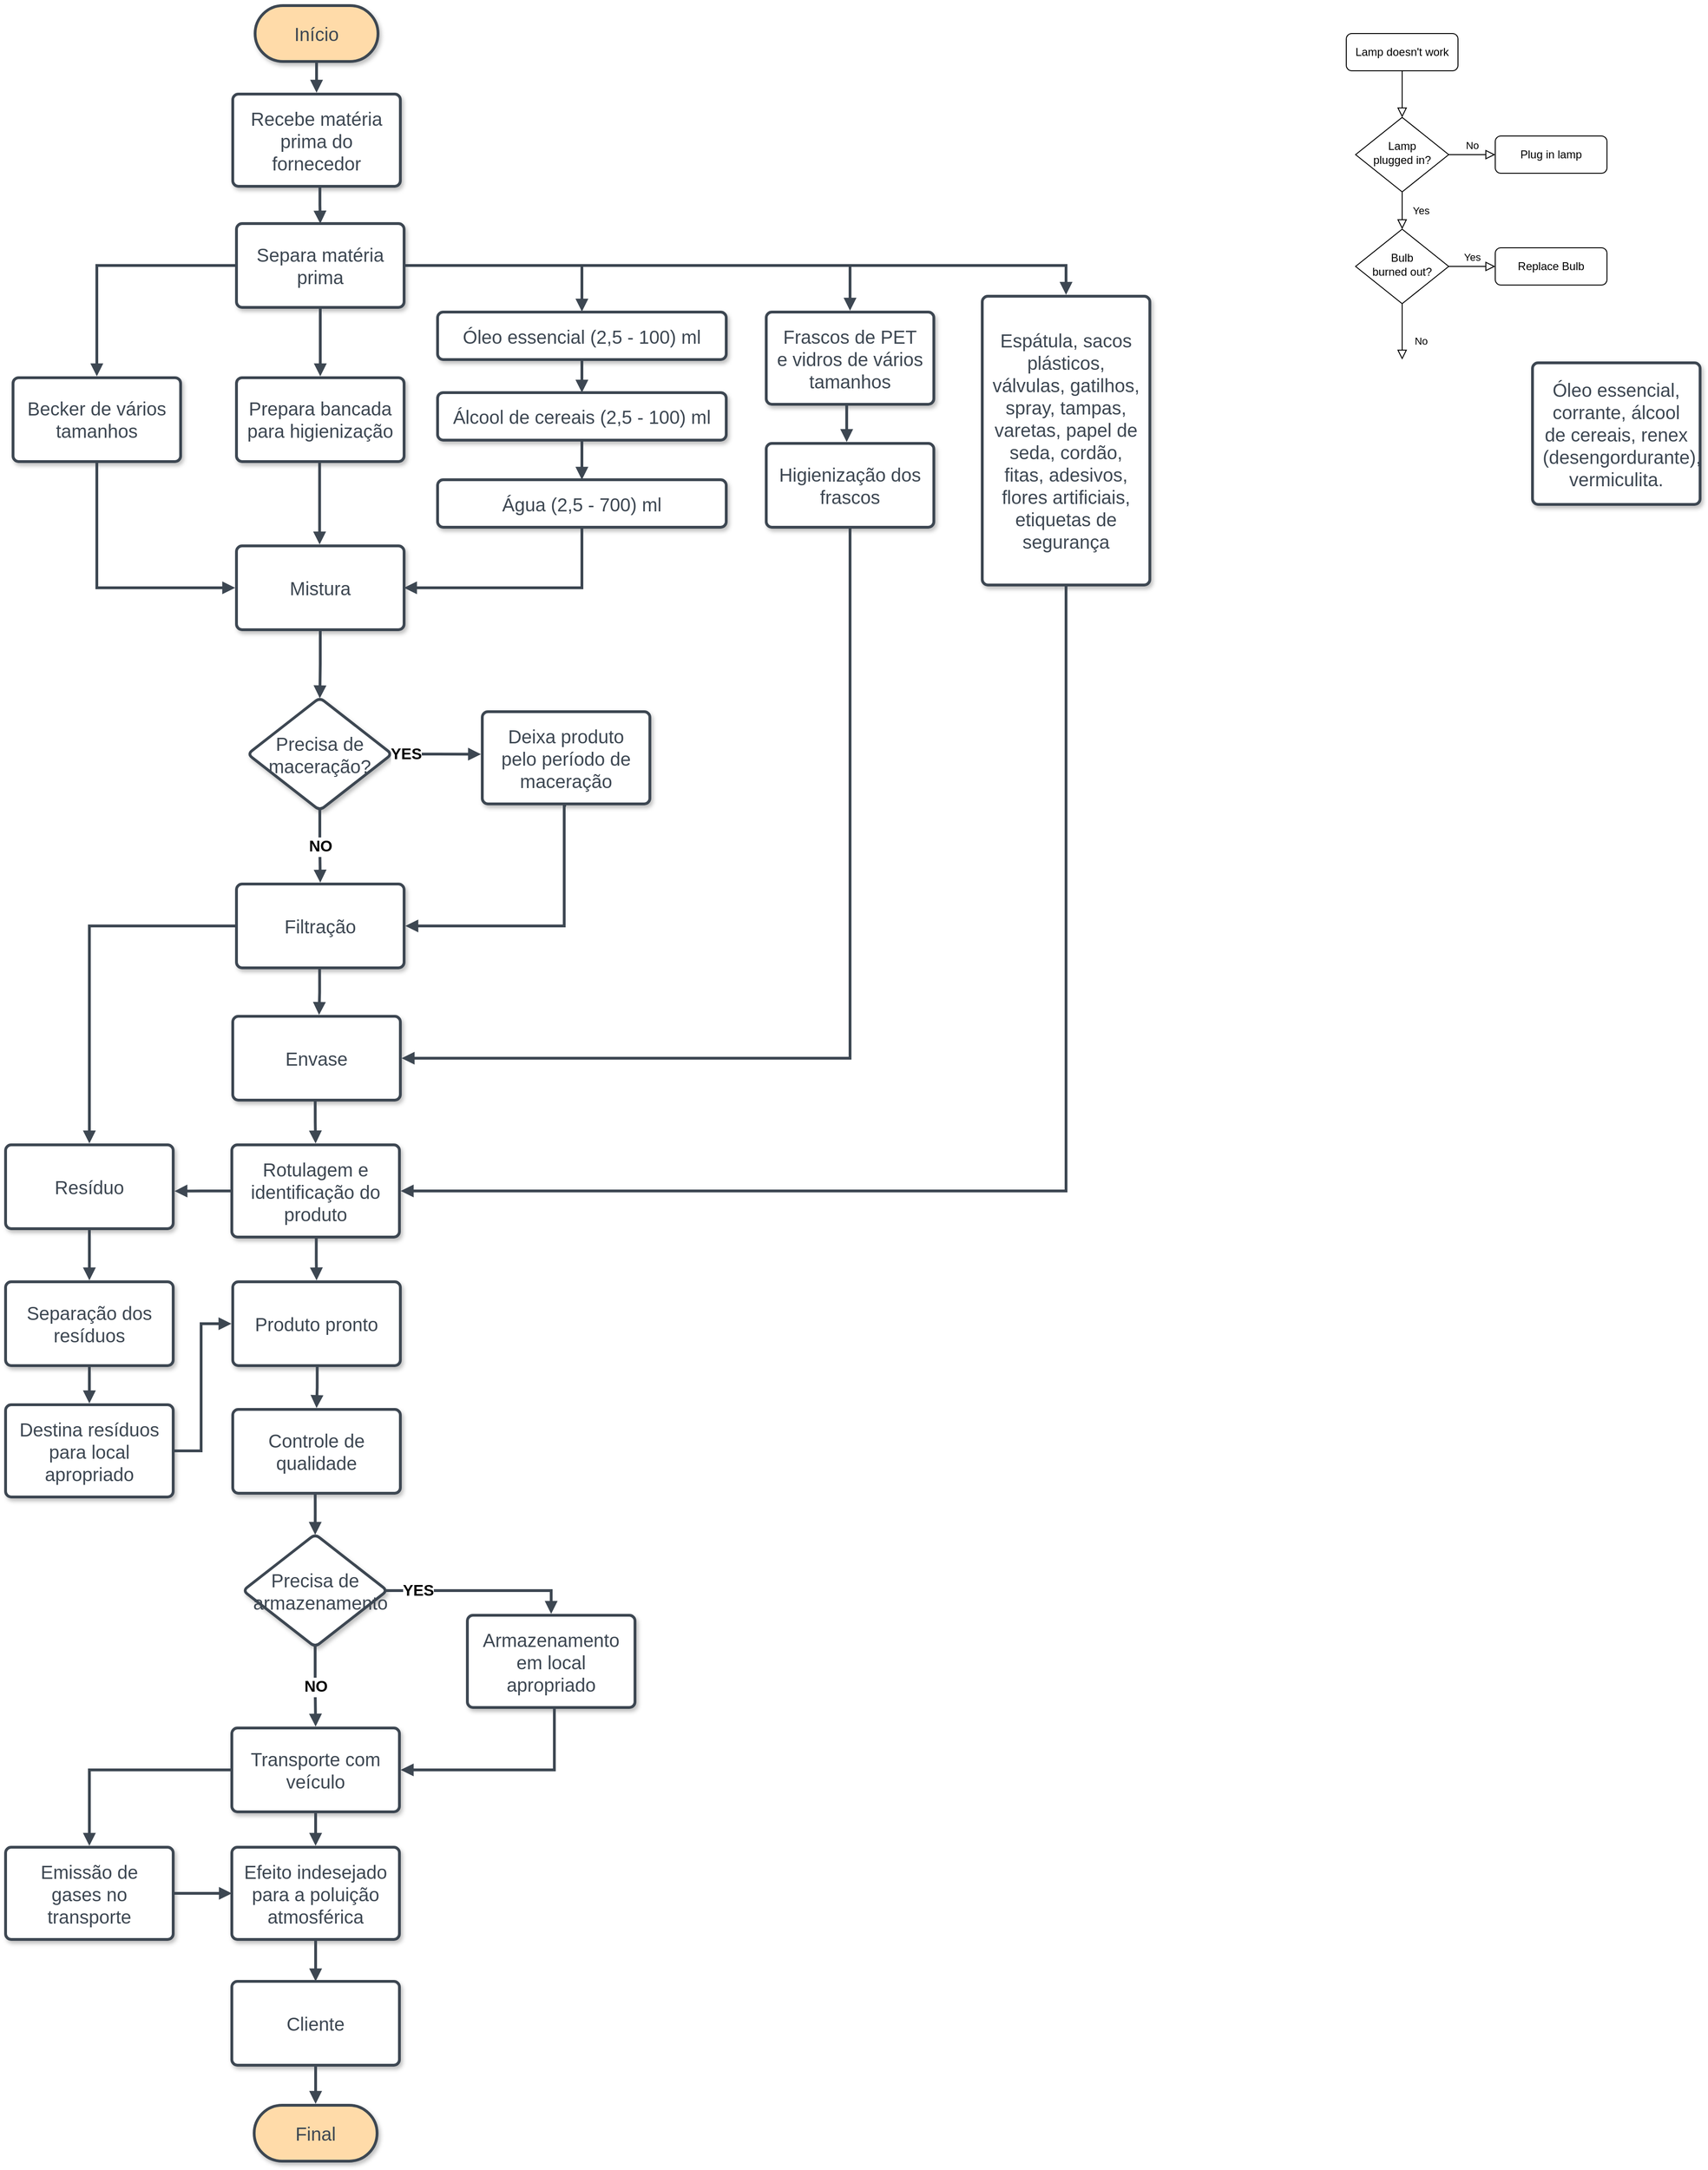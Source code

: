 <mxfile version="21.7.5" type="github">
  <diagram id="C5RBs43oDa-KdzZeNtuy" name="Page-1">
    <mxGraphModel dx="2505" dy="2592" grid="1" gridSize="10" guides="1" tooltips="1" connect="1" arrows="1" fold="1" page="1" pageScale="1" pageWidth="827" pageHeight="1169" math="0" shadow="0">
      <root>
        <mxCell id="WIyWlLk6GJQsqaUBKTNV-0" />
        <mxCell id="WIyWlLk6GJQsqaUBKTNV-1" parent="WIyWlLk6GJQsqaUBKTNV-0" />
        <mxCell id="oeyPdxeXq-uHNHkCoqnj-88" value="" style="rounded=0;html=1;jettySize=auto;orthogonalLoop=1;fontSize=11;endArrow=block;endFill=0;endSize=8;strokeWidth=1;shadow=0;labelBackgroundColor=none;edgeStyle=orthogonalEdgeStyle;" edge="1" parent="WIyWlLk6GJQsqaUBKTNV-1" source="oeyPdxeXq-uHNHkCoqnj-89" target="oeyPdxeXq-uHNHkCoqnj-92">
          <mxGeometry relative="1" as="geometry" />
        </mxCell>
        <mxCell id="oeyPdxeXq-uHNHkCoqnj-89" value="Lamp doesn&#39;t work" style="rounded=1;whiteSpace=wrap;html=1;fontSize=12;glass=0;strokeWidth=1;shadow=0;" vertex="1" parent="WIyWlLk6GJQsqaUBKTNV-1">
          <mxGeometry x="1520" y="-1090" width="120" height="40" as="geometry" />
        </mxCell>
        <mxCell id="oeyPdxeXq-uHNHkCoqnj-90" value="Yes" style="rounded=0;html=1;jettySize=auto;orthogonalLoop=1;fontSize=11;endArrow=block;endFill=0;endSize=8;strokeWidth=1;shadow=0;labelBackgroundColor=none;edgeStyle=orthogonalEdgeStyle;" edge="1" parent="WIyWlLk6GJQsqaUBKTNV-1" source="oeyPdxeXq-uHNHkCoqnj-92" target="oeyPdxeXq-uHNHkCoqnj-96">
          <mxGeometry y="20" relative="1" as="geometry">
            <mxPoint as="offset" />
          </mxGeometry>
        </mxCell>
        <mxCell id="oeyPdxeXq-uHNHkCoqnj-91" value="No" style="edgeStyle=orthogonalEdgeStyle;rounded=0;html=1;jettySize=auto;orthogonalLoop=1;fontSize=11;endArrow=block;endFill=0;endSize=8;strokeWidth=1;shadow=0;labelBackgroundColor=none;" edge="1" parent="WIyWlLk6GJQsqaUBKTNV-1" source="oeyPdxeXq-uHNHkCoqnj-92" target="oeyPdxeXq-uHNHkCoqnj-93">
          <mxGeometry y="10" relative="1" as="geometry">
            <mxPoint as="offset" />
          </mxGeometry>
        </mxCell>
        <mxCell id="oeyPdxeXq-uHNHkCoqnj-92" value="Lamp&lt;br&gt;plugged in?" style="rhombus;whiteSpace=wrap;html=1;shadow=0;fontFamily=Helvetica;fontSize=12;align=center;strokeWidth=1;spacing=6;spacingTop=-4;" vertex="1" parent="WIyWlLk6GJQsqaUBKTNV-1">
          <mxGeometry x="1530" y="-1000" width="100" height="80" as="geometry" />
        </mxCell>
        <mxCell id="oeyPdxeXq-uHNHkCoqnj-93" value="Plug in lamp" style="rounded=1;whiteSpace=wrap;html=1;fontSize=12;glass=0;strokeWidth=1;shadow=0;" vertex="1" parent="WIyWlLk6GJQsqaUBKTNV-1">
          <mxGeometry x="1680" y="-980" width="120" height="40" as="geometry" />
        </mxCell>
        <mxCell id="oeyPdxeXq-uHNHkCoqnj-94" value="No" style="rounded=0;html=1;jettySize=auto;orthogonalLoop=1;fontSize=11;endArrow=block;endFill=0;endSize=8;strokeWidth=1;shadow=0;labelBackgroundColor=none;edgeStyle=orthogonalEdgeStyle;" edge="1" parent="WIyWlLk6GJQsqaUBKTNV-1" source="oeyPdxeXq-uHNHkCoqnj-96">
          <mxGeometry x="0.333" y="20" relative="1" as="geometry">
            <mxPoint as="offset" />
            <mxPoint x="1580" y="-740" as="targetPoint" />
          </mxGeometry>
        </mxCell>
        <mxCell id="oeyPdxeXq-uHNHkCoqnj-95" value="Yes" style="edgeStyle=orthogonalEdgeStyle;rounded=0;html=1;jettySize=auto;orthogonalLoop=1;fontSize=11;endArrow=block;endFill=0;endSize=8;strokeWidth=1;shadow=0;labelBackgroundColor=none;" edge="1" parent="WIyWlLk6GJQsqaUBKTNV-1" source="oeyPdxeXq-uHNHkCoqnj-96" target="oeyPdxeXq-uHNHkCoqnj-97">
          <mxGeometry y="10" relative="1" as="geometry">
            <mxPoint as="offset" />
          </mxGeometry>
        </mxCell>
        <mxCell id="oeyPdxeXq-uHNHkCoqnj-96" value="Bulb&lt;br&gt;burned out?" style="rhombus;whiteSpace=wrap;html=1;shadow=0;fontFamily=Helvetica;fontSize=12;align=center;strokeWidth=1;spacing=6;spacingTop=-4;" vertex="1" parent="WIyWlLk6GJQsqaUBKTNV-1">
          <mxGeometry x="1530" y="-880" width="100" height="80" as="geometry" />
        </mxCell>
        <mxCell id="oeyPdxeXq-uHNHkCoqnj-97" value="Replace Bulb" style="rounded=1;whiteSpace=wrap;html=1;fontSize=12;glass=0;strokeWidth=1;shadow=0;" vertex="1" parent="WIyWlLk6GJQsqaUBKTNV-1">
          <mxGeometry x="1680" y="-860" width="120" height="40" as="geometry" />
        </mxCell>
        <mxCell id="oeyPdxeXq-uHNHkCoqnj-98" value="Início" style="html=1;overflow=block;blockSpacing=1;whiteSpace=wrap;rounded=1;arcSize=50;fontSize=20;fontFamily=Helvetica;fontColor=#3d4752;align=center;spacing=11.3;strokeColor=#3d4752;strokeOpacity=100;fillOpacity=100;shadow=1;fillColor=#ffdba9;strokeWidth=3;lucidId=YGcM8_aNu0eV;" vertex="1" parent="WIyWlLk6GJQsqaUBKTNV-1">
          <mxGeometry x="348" y="-1120" width="132" height="60" as="geometry" />
        </mxCell>
        <mxCell id="oeyPdxeXq-uHNHkCoqnj-99" value="Recebe matéria prima do fornecedor" style="html=1;overflow=block;blockSpacing=1;whiteSpace=wrap;fontSize=20;fontFamily=Helvetica;fontColor=#3d4752;align=center;spacing=11.3;strokeColor=#3d4752;strokeOpacity=100;fillOpacity=100;rounded=1;absoluteArcSize=1;arcSize=12;shadow=1;fillColor=#ffffff;strokeWidth=3;lucidId=YGcM0Bxgonje;" vertex="1" parent="WIyWlLk6GJQsqaUBKTNV-1">
          <mxGeometry x="324" y="-1025" width="180" height="99" as="geometry" />
        </mxCell>
        <mxCell id="oeyPdxeXq-uHNHkCoqnj-100" value="" style="html=1;jettySize=18;whiteSpace=wrap;fontSize=13;fontFamily=Helvetica;strokeColor=#3d4752;strokeOpacity=100;strokeWidth=3;rounded=1;arcSize=0;edgeStyle=orthogonalEdgeStyle;startArrow=none;endArrow=block;endFill=1;exitX=0.5;exitY=1.025;exitPerimeter=0;entryX=0.5;entryY=-0.015;entryPerimeter=0;lucidId=YGcMHoneriRA;" edge="1" parent="WIyWlLk6GJQsqaUBKTNV-1" source="oeyPdxeXq-uHNHkCoqnj-98" target="oeyPdxeXq-uHNHkCoqnj-99">
          <mxGeometry width="100" height="100" relative="1" as="geometry">
            <Array as="points" />
          </mxGeometry>
        </mxCell>
        <mxCell id="oeyPdxeXq-uHNHkCoqnj-101" value="Separa matéria prima" style="html=1;overflow=block;blockSpacing=1;whiteSpace=wrap;fontSize=20;fontFamily=Helvetica;fontColor=#3d4752;align=center;spacing=11.3;strokeColor=#3d4752;strokeOpacity=100;fillOpacity=100;rounded=1;absoluteArcSize=1;arcSize=12;shadow=1;fillColor=#ffffff;strokeWidth=3;lucidId=8FcwCl-OisNj;" vertex="1" parent="WIyWlLk6GJQsqaUBKTNV-1">
          <mxGeometry x="328" y="-886" width="180" height="90" as="geometry" />
        </mxCell>
        <mxCell id="oeyPdxeXq-uHNHkCoqnj-102" value="" style="html=1;jettySize=18;whiteSpace=wrap;fontSize=13;fontFamily=Helvetica;strokeColor=#3d4752;strokeOpacity=100;strokeWidth=3;rounded=1;arcSize=0;edgeStyle=orthogonalEdgeStyle;startArrow=none;endArrow=block;endFill=1;exitX=0.52;exitY=1.015;exitPerimeter=0;lucidId=tGcwjThB-EDp;" edge="1" parent="WIyWlLk6GJQsqaUBKTNV-1" source="oeyPdxeXq-uHNHkCoqnj-99">
          <mxGeometry width="100" height="100" relative="1" as="geometry">
            <Array as="points" />
            <mxPoint x="418" y="-886" as="targetPoint" />
          </mxGeometry>
        </mxCell>
        <mxCell id="oeyPdxeXq-uHNHkCoqnj-103" value="Frascos de PET e vidros de vários tamanhos" style="html=1;overflow=block;blockSpacing=1;whiteSpace=wrap;fontSize=20;fontFamily=Helvetica;fontColor=#3d4752;align=center;spacing=11.3;strokeColor=#3d4752;strokeOpacity=100;fillOpacity=100;rounded=1;absoluteArcSize=1;arcSize=12;shadow=1;fillColor=#ffffff;strokeWidth=3;lucidId=WHcwYnl.YxyO;" vertex="1" parent="WIyWlLk6GJQsqaUBKTNV-1">
          <mxGeometry x="897" y="-791" width="180" height="99" as="geometry" />
        </mxCell>
        <mxCell id="oeyPdxeXq-uHNHkCoqnj-104" value="Óleo essencial (2,5 - 100) ml" style="html=1;overflow=block;blockSpacing=1;whiteSpace=wrap;fontSize=20;fontFamily=Helvetica;fontColor=#3d4752;align=center;spacing=11.3;strokeColor=#3d4752;strokeOpacity=100;fillOpacity=100;rounded=1;absoluteArcSize=1;arcSize=12;shadow=1;fillColor=#ffffff;strokeWidth=3;lucidId=nIcwTGv3Z-u6;" vertex="1" parent="WIyWlLk6GJQsqaUBKTNV-1">
          <mxGeometry x="544" y="-791" width="310" height="51" as="geometry" />
        </mxCell>
        <mxCell id="oeyPdxeXq-uHNHkCoqnj-105" value="Espátula, sacos plásticos, válvulas, gatilhos, spray, tampas, varetas, papel de seda, cordão, fitas, adesivos, flores artificiais, etiquetas de segurança" style="html=1;overflow=block;blockSpacing=1;whiteSpace=wrap;fontSize=20;fontFamily=Helvetica;fontColor=#3d4752;align=center;spacing=11.3;strokeColor=#3d4752;strokeOpacity=100;fillOpacity=100;rounded=1;absoluteArcSize=1;arcSize=12;shadow=1;fillColor=#ffffff;strokeWidth=3;lucidId=qLcwK6qHrBlZ;" vertex="1" parent="WIyWlLk6GJQsqaUBKTNV-1">
          <mxGeometry x="1129" y="-808" width="180" height="310" as="geometry" />
        </mxCell>
        <mxCell id="oeyPdxeXq-uHNHkCoqnj-106" value="Becker de vários tamanhos" style="html=1;overflow=block;blockSpacing=1;whiteSpace=wrap;fontSize=20;fontFamily=Helvetica;fontColor=#3d4752;align=center;spacing=11.3;strokeColor=#3d4752;strokeOpacity=100;fillOpacity=100;rounded=1;absoluteArcSize=1;arcSize=12;shadow=1;fillColor=#ffffff;strokeWidth=3;lucidId=BNcwj2-kDnB~;" vertex="1" parent="WIyWlLk6GJQsqaUBKTNV-1">
          <mxGeometry x="88" y="-720.53" width="180" height="90" as="geometry" />
        </mxCell>
        <mxCell id="oeyPdxeXq-uHNHkCoqnj-107" value="" style="html=1;jettySize=18;whiteSpace=wrap;fontSize=13;fontFamily=Helvetica;strokeColor=#3d4752;strokeOpacity=100;strokeWidth=3;rounded=1;arcSize=0;edgeStyle=orthogonalEdgeStyle;startArrow=none;endArrow=block;endFill=1;exitX=1.008;exitY=0.5;exitPerimeter=0;entryX=0.5;entryY=-0.015;entryPerimeter=0;lucidId=3NcwxWJQVx71;" edge="1" parent="WIyWlLk6GJQsqaUBKTNV-1" source="oeyPdxeXq-uHNHkCoqnj-101" target="oeyPdxeXq-uHNHkCoqnj-103">
          <mxGeometry width="100" height="100" relative="1" as="geometry">
            <Array as="points" />
          </mxGeometry>
        </mxCell>
        <mxCell id="oeyPdxeXq-uHNHkCoqnj-108" value="" style="html=1;jettySize=18;whiteSpace=wrap;fontSize=13;fontFamily=Helvetica;strokeColor=#3d4752;strokeOpacity=100;strokeWidth=3;rounded=1;arcSize=0;edgeStyle=orthogonalEdgeStyle;startArrow=none;endArrow=block;endFill=1;exitX=1.008;exitY=0.5;exitPerimeter=0;entryX=0.5;entryY=-0.005;entryPerimeter=0;lucidId=nOcwFCslH8xz;" edge="1" parent="WIyWlLk6GJQsqaUBKTNV-1" source="oeyPdxeXq-uHNHkCoqnj-101" target="oeyPdxeXq-uHNHkCoqnj-105">
          <mxGeometry width="100" height="100" relative="1" as="geometry">
            <Array as="points">
              <mxPoint x="1219" y="-841" />
            </Array>
          </mxGeometry>
        </mxCell>
        <mxCell id="oeyPdxeXq-uHNHkCoqnj-109" value="Prepara bancada para higienização" style="html=1;overflow=block;blockSpacing=1;whiteSpace=wrap;fontSize=20;fontFamily=Helvetica;fontColor=#3d4752;align=center;spacing=11.3;strokeColor=#3d4752;strokeOpacity=100;fillOpacity=100;rounded=1;absoluteArcSize=1;arcSize=12;shadow=1;fillColor=#ffffff;strokeWidth=3;lucidId=2QcwhOX226Wk;" vertex="1" parent="WIyWlLk6GJQsqaUBKTNV-1">
          <mxGeometry x="328" y="-720.53" width="180" height="90" as="geometry" />
        </mxCell>
        <mxCell id="oeyPdxeXq-uHNHkCoqnj-110" value="" style="html=1;jettySize=18;whiteSpace=wrap;fontSize=13;fontFamily=Helvetica;strokeColor=#3d4752;strokeOpacity=100;strokeWidth=3;rounded=1;arcSize=0;edgeStyle=orthogonalEdgeStyle;startArrow=none;endArrow=block;endFill=1;exitX=0.5;exitY=1;entryX=0.5;entryY=-0.017;entryPerimeter=0;lucidId=9Rcwi3bHZadr;exitDx=0;exitDy=0;" edge="1" parent="WIyWlLk6GJQsqaUBKTNV-1" source="oeyPdxeXq-uHNHkCoqnj-101" target="oeyPdxeXq-uHNHkCoqnj-109">
          <mxGeometry width="100" height="100" relative="1" as="geometry">
            <Array as="points" />
            <mxPoint x="418" y="-750.0" as="sourcePoint" />
          </mxGeometry>
        </mxCell>
        <mxCell id="oeyPdxeXq-uHNHkCoqnj-111" value="Mistura" style="html=1;overflow=block;blockSpacing=1;whiteSpace=wrap;fontSize=20;fontFamily=Helvetica;fontColor=#3d4752;align=center;spacing=11.3;strokeColor=#3d4752;strokeOpacity=100;fillOpacity=100;rounded=1;absoluteArcSize=1;arcSize=12;shadow=1;fillColor=#ffffff;strokeWidth=3;lucidId=0Scwd76Dw3pD;" vertex="1" parent="WIyWlLk6GJQsqaUBKTNV-1">
          <mxGeometry x="328" y="-540" width="180" height="90" as="geometry" />
        </mxCell>
        <mxCell id="oeyPdxeXq-uHNHkCoqnj-112" value="" style="html=1;jettySize=18;whiteSpace=wrap;fontSize=13;fontFamily=Helvetica;strokeColor=#3d4752;strokeOpacity=100;strokeWidth=3;rounded=1;arcSize=0;edgeStyle=orthogonalEdgeStyle;startArrow=none;endArrow=block;endFill=1;exitX=0.496;exitY=1.017;exitPerimeter=0;entryX=0.496;entryY=-0.017;entryPerimeter=0;lucidId=cTcwrEz4fAhM;" edge="1" parent="WIyWlLk6GJQsqaUBKTNV-1" source="oeyPdxeXq-uHNHkCoqnj-109" target="oeyPdxeXq-uHNHkCoqnj-111">
          <mxGeometry width="100" height="100" relative="1" as="geometry">
            <Array as="points" />
          </mxGeometry>
        </mxCell>
        <mxCell id="oeyPdxeXq-uHNHkCoqnj-113" value="Higienização dos frascos" style="html=1;overflow=block;blockSpacing=1;whiteSpace=wrap;fontSize=20;fontFamily=Helvetica;fontColor=#3d4752;align=center;spacing=11.3;strokeColor=#3d4752;strokeOpacity=100;fillOpacity=100;rounded=1;absoluteArcSize=1;arcSize=12;shadow=1;fillColor=#ffffff;strokeWidth=3;lucidId=1TcwZC0Htjau;" vertex="1" parent="WIyWlLk6GJQsqaUBKTNV-1">
          <mxGeometry x="897" y="-650" width="180" height="90" as="geometry" />
        </mxCell>
        <mxCell id="oeyPdxeXq-uHNHkCoqnj-114" value="" style="html=1;jettySize=18;whiteSpace=wrap;fontSize=13;fontFamily=Helvetica;strokeColor=#3d4752;strokeOpacity=100;strokeWidth=3;rounded=1;arcSize=0;edgeStyle=orthogonalEdgeStyle;startArrow=none;endArrow=block;endFill=1;exitX=1.008;exitY=0.5;exitPerimeter=0;entryX=0.5;entryY=-0.01;entryPerimeter=0;lucidId=-UcwboVh97pr;" edge="1" parent="WIyWlLk6GJQsqaUBKTNV-1" source="oeyPdxeXq-uHNHkCoqnj-101" target="oeyPdxeXq-uHNHkCoqnj-104">
          <mxGeometry width="100" height="100" relative="1" as="geometry">
            <Array as="points" />
          </mxGeometry>
        </mxCell>
        <mxCell id="oeyPdxeXq-uHNHkCoqnj-115" value="" style="html=1;jettySize=18;whiteSpace=wrap;fontSize=13;fontFamily=Helvetica;strokeColor=#3d4752;strokeOpacity=100;strokeWidth=3;rounded=1;arcSize=0;edgeStyle=orthogonalEdgeStyle;startArrow=none;endArrow=block;endFill=1;exitX=0.48;exitY=1.015;exitPerimeter=0;entryX=0.48;entryY=-0.017;entryPerimeter=0;lucidId=FVcwiRzkbgAg;" edge="1" parent="WIyWlLk6GJQsqaUBKTNV-1" source="oeyPdxeXq-uHNHkCoqnj-103" target="oeyPdxeXq-uHNHkCoqnj-113">
          <mxGeometry width="100" height="100" relative="1" as="geometry">
            <Array as="points" />
          </mxGeometry>
        </mxCell>
        <mxCell id="oeyPdxeXq-uHNHkCoqnj-116" value="Precisa de maceração?" style="html=1;overflow=block;blockSpacing=1;whiteSpace=wrap;rhombus;fontSize=20;fontFamily=Helvetica;fontColor=#3d4752;align=center;spacing=11.3;strokeColor=#3d4752;strokeOpacity=100;fillOpacity=100;rounded=1;absoluteArcSize=1;arcSize=12;shadow=1;fillColor=#ffffff;strokeWidth=3;lucidId=MWcw1JKQZg.j;" vertex="1" parent="WIyWlLk6GJQsqaUBKTNV-1">
          <mxGeometry x="340" y="-377" width="155" height="121" as="geometry" />
        </mxCell>
        <mxCell id="oeyPdxeXq-uHNHkCoqnj-117" value="" style="html=1;jettySize=18;whiteSpace=wrap;fontSize=16.7;fontFamily=Helvetica;fontStyle=1;strokeColor=#3d4752;strokeOpacity=100;strokeWidth=3;rounded=1;arcSize=0;edgeStyle=orthogonalEdgeStyle;startArrow=none;endArrow=block;endFill=1;exitX=0.991;exitY=0.5;exitPerimeter=0;entryX=-0.008;entryY=0.461;entryPerimeter=0;lucidId=IXcw-OvC-R-s;" edge="1" parent="WIyWlLk6GJQsqaUBKTNV-1" source="oeyPdxeXq-uHNHkCoqnj-116" target="oeyPdxeXq-uHNHkCoqnj-122">
          <mxGeometry width="100" height="100" relative="1" as="geometry">
            <Array as="points" />
          </mxGeometry>
        </mxCell>
        <mxCell id="oeyPdxeXq-uHNHkCoqnj-118" value="YES" style="text;html=1;resizable=0;labelBackgroundColor=default;align=center;verticalAlign=middle;fontStyle=1;fontSize=16.7;" vertex="1" parent="oeyPdxeXq-uHNHkCoqnj-117">
          <mxGeometry x="-0.662" relative="1" as="geometry">
            <mxPoint as="offset" />
          </mxGeometry>
        </mxCell>
        <mxCell id="oeyPdxeXq-uHNHkCoqnj-119" value="Filtração" style="html=1;overflow=block;blockSpacing=1;whiteSpace=wrap;fontSize=20;fontFamily=Helvetica;fontColor=#3d4752;align=center;spacing=11.3;strokeColor=#3d4752;strokeOpacity=100;fillOpacity=100;rounded=1;absoluteArcSize=1;arcSize=12;shadow=1;fillColor=#ffffff;strokeWidth=3;lucidId=ZXcw~A__WTcA;" vertex="1" parent="WIyWlLk6GJQsqaUBKTNV-1">
          <mxGeometry x="328" y="-177" width="180" height="90" as="geometry" />
        </mxCell>
        <mxCell id="oeyPdxeXq-uHNHkCoqnj-120" value="" style="html=1;jettySize=18;whiteSpace=wrap;fontSize=16.7;fontFamily=Helvetica;fontStyle=1;strokeColor=#3d4752;strokeOpacity=100;strokeWidth=3;rounded=1;arcSize=0;edgeStyle=orthogonalEdgeStyle;startArrow=none;endArrow=block;endFill=1;exitX=0.5;exitY=0.995;exitPerimeter=0;entryX=0.5;entryY=-0.017;entryPerimeter=0;lucidId=AYcwqezpHVg7;" edge="1" parent="WIyWlLk6GJQsqaUBKTNV-1" source="oeyPdxeXq-uHNHkCoqnj-116" target="oeyPdxeXq-uHNHkCoqnj-119">
          <mxGeometry width="100" height="100" relative="1" as="geometry">
            <Array as="points" />
          </mxGeometry>
        </mxCell>
        <mxCell id="oeyPdxeXq-uHNHkCoqnj-121" value="NO" style="text;html=1;resizable=0;labelBackgroundColor=default;align=center;verticalAlign=middle;fontStyle=1;fontSize=16.7;" vertex="1" parent="oeyPdxeXq-uHNHkCoqnj-120">
          <mxGeometry relative="1" as="geometry" />
        </mxCell>
        <mxCell id="oeyPdxeXq-uHNHkCoqnj-122" value="Deixa produto pelo período de maceração" style="html=1;overflow=block;blockSpacing=1;whiteSpace=wrap;fontSize=20;fontFamily=Helvetica;fontColor=#3d4752;align=center;spacing=11.3;strokeColor=#3d4752;strokeOpacity=100;fillOpacity=100;rounded=1;absoluteArcSize=1;arcSize=12;shadow=1;fillColor=#ffffff;strokeWidth=3;lucidId=NYcw1ag34D01;" vertex="1" parent="WIyWlLk6GJQsqaUBKTNV-1">
          <mxGeometry x="592" y="-362" width="180" height="99" as="geometry" />
        </mxCell>
        <mxCell id="oeyPdxeXq-uHNHkCoqnj-123" value="" style="html=1;jettySize=18;whiteSpace=wrap;fontSize=13;fontFamily=Helvetica;strokeColor=#3d4752;strokeOpacity=100;strokeWidth=3;rounded=1;arcSize=0;edgeStyle=orthogonalEdgeStyle;startArrow=none;endArrow=block;endFill=1;exitX=0.5;exitY=1.017;exitPerimeter=0;entryX=0.5;entryY=0.005;entryPerimeter=0;lucidId=sZcwaonJgHd_;" edge="1" parent="WIyWlLk6GJQsqaUBKTNV-1" source="oeyPdxeXq-uHNHkCoqnj-111" target="oeyPdxeXq-uHNHkCoqnj-116">
          <mxGeometry width="100" height="100" relative="1" as="geometry">
            <Array as="points" />
          </mxGeometry>
        </mxCell>
        <mxCell id="oeyPdxeXq-uHNHkCoqnj-124" value="" style="html=1;jettySize=18;whiteSpace=wrap;fontSize=13;fontFamily=Helvetica;strokeColor=#3d4752;strokeOpacity=100;strokeWidth=3;rounded=1;arcSize=0;edgeStyle=orthogonalEdgeStyle;startArrow=none;endArrow=block;endFill=1;exitX=0.5;exitY=1.015;exitPerimeter=0;entryX=1.008;entryY=0.5;entryPerimeter=0;lucidId=BZcwC6.gD~DS;" edge="1" parent="WIyWlLk6GJQsqaUBKTNV-1" source="oeyPdxeXq-uHNHkCoqnj-122" target="oeyPdxeXq-uHNHkCoqnj-119">
          <mxGeometry width="100" height="100" relative="1" as="geometry">
            <Array as="points">
              <mxPoint x="680" y="-261" />
              <mxPoint x="680" y="-132" />
            </Array>
          </mxGeometry>
        </mxCell>
        <mxCell id="oeyPdxeXq-uHNHkCoqnj-125" value="Envase" style="html=1;overflow=block;blockSpacing=1;whiteSpace=wrap;fontSize=20;fontFamily=Helvetica;fontColor=#3d4752;align=center;spacing=11.3;strokeColor=#3d4752;strokeOpacity=100;fillOpacity=100;rounded=1;absoluteArcSize=1;arcSize=12;shadow=1;fillColor=#ffffff;strokeWidth=3;lucidId=q0cwf0W-6g7t;" vertex="1" parent="WIyWlLk6GJQsqaUBKTNV-1">
          <mxGeometry x="324" y="-35" width="180" height="90" as="geometry" />
        </mxCell>
        <mxCell id="oeyPdxeXq-uHNHkCoqnj-126" value="Final" style="html=1;overflow=block;blockSpacing=1;whiteSpace=wrap;rounded=1;arcSize=50;fontSize=20;fontFamily=Helvetica;fontColor=#3d4752;align=center;spacing=11.3;strokeColor=#3d4752;strokeOpacity=100;fillOpacity=100;shadow=1;fillColor=#ffdba9;strokeWidth=3;lucidId=t1cwyaAYWCxq;" vertex="1" parent="WIyWlLk6GJQsqaUBKTNV-1">
          <mxGeometry x="347" y="1134" width="132" height="60" as="geometry" />
        </mxCell>
        <mxCell id="oeyPdxeXq-uHNHkCoqnj-128" value="" style="html=1;jettySize=18;whiteSpace=wrap;fontSize=13;fontFamily=Helvetica;strokeColor=#3d4752;strokeOpacity=100;strokeWidth=3;rounded=1;arcSize=0;edgeStyle=orthogonalEdgeStyle;startArrow=none;endArrow=block;endFill=1;exitX=0.5;exitY=1.017;exitPerimeter=0;entryX=-0.008;entryY=0.5;entryPerimeter=0;lucidId=V2cw7hryna26;" edge="1" parent="WIyWlLk6GJQsqaUBKTNV-1" source="oeyPdxeXq-uHNHkCoqnj-106" target="oeyPdxeXq-uHNHkCoqnj-111">
          <mxGeometry width="100" height="100" relative="1" as="geometry">
            <Array as="points">
              <mxPoint x="178" y="-495" />
            </Array>
          </mxGeometry>
        </mxCell>
        <mxCell id="oeyPdxeXq-uHNHkCoqnj-129" value="" style="html=1;jettySize=18;whiteSpace=wrap;fontSize=13;fontFamily=Helvetica;strokeColor=#3d4752;strokeOpacity=100;strokeWidth=3;rounded=1;arcSize=0;edgeStyle=orthogonalEdgeStyle;startArrow=none;endArrow=block;endFill=1;exitX=-0.008;exitY=0.5;exitPerimeter=0;entryX=0.5;entryY=-0.017;entryPerimeter=0;lucidId=f4cwZ7TWneDO;" edge="1" parent="WIyWlLk6GJQsqaUBKTNV-1" source="oeyPdxeXq-uHNHkCoqnj-101" target="oeyPdxeXq-uHNHkCoqnj-106">
          <mxGeometry width="100" height="100" relative="1" as="geometry">
            <Array as="points" />
          </mxGeometry>
        </mxCell>
        <mxCell id="oeyPdxeXq-uHNHkCoqnj-130" value="Resíduo" style="html=1;overflow=block;blockSpacing=1;whiteSpace=wrap;fontSize=20;fontFamily=Helvetica;fontColor=#3d4752;align=center;spacing=11.3;strokeColor=#3d4752;strokeOpacity=100;fillOpacity=100;rounded=1;absoluteArcSize=1;arcSize=12;shadow=1;fillColor=#ffffff;strokeWidth=3;lucidId=v6cw4Uoar-NR;" vertex="1" parent="WIyWlLk6GJQsqaUBKTNV-1">
          <mxGeometry x="80" y="103" width="180" height="90" as="geometry" />
        </mxCell>
        <mxCell id="oeyPdxeXq-uHNHkCoqnj-131" value="" style="html=1;jettySize=18;whiteSpace=wrap;fontSize=13;fontFamily=Helvetica;strokeColor=#3d4752;strokeOpacity=100;strokeWidth=3;rounded=1;arcSize=0;edgeStyle=orthogonalEdgeStyle;startArrow=none;endArrow=block;endFill=1;exitX=0.5;exitY=1.017;exitPerimeter=0;entryX=1.008;entryY=0.5;entryPerimeter=0;lucidId=06cw5d8bLUtg;" edge="1" parent="WIyWlLk6GJQsqaUBKTNV-1" source="oeyPdxeXq-uHNHkCoqnj-113" target="oeyPdxeXq-uHNHkCoqnj-125">
          <mxGeometry width="100" height="100" relative="1" as="geometry">
            <Array as="points">
              <mxPoint x="987" y="10" />
            </Array>
          </mxGeometry>
        </mxCell>
        <mxCell id="oeyPdxeXq-uHNHkCoqnj-132" value="" style="html=1;jettySize=18;whiteSpace=wrap;fontSize=13;fontFamily=Helvetica;strokeColor=#3d4752;strokeOpacity=100;strokeWidth=3;rounded=1;arcSize=0;edgeStyle=orthogonalEdgeStyle;startArrow=none;endArrow=block;endFill=1;exitX=-0.008;exitY=0.5;exitPerimeter=0;entryX=0.5;entryY=-0.017;entryPerimeter=0;lucidId=q7cw8anaiRQP;" edge="1" parent="WIyWlLk6GJQsqaUBKTNV-1" source="oeyPdxeXq-uHNHkCoqnj-119" target="oeyPdxeXq-uHNHkCoqnj-130">
          <mxGeometry width="100" height="100" relative="1" as="geometry">
            <Array as="points" />
          </mxGeometry>
        </mxCell>
        <mxCell id="oeyPdxeXq-uHNHkCoqnj-133" value="Produto pronto" style="html=1;overflow=block;blockSpacing=1;whiteSpace=wrap;fontSize=20;fontFamily=Helvetica;fontColor=#3d4752;align=center;spacing=11.3;strokeColor=#3d4752;strokeOpacity=100;fillOpacity=100;rounded=1;absoluteArcSize=1;arcSize=12;shadow=1;fillColor=#ffffff;strokeWidth=3;lucidId=17cwy.eUG1hP;" vertex="1" parent="WIyWlLk6GJQsqaUBKTNV-1">
          <mxGeometry x="324" y="250" width="180" height="90" as="geometry" />
        </mxCell>
        <mxCell id="oeyPdxeXq-uHNHkCoqnj-134" value="" style="html=1;jettySize=18;whiteSpace=wrap;fontSize=13;fontFamily=Helvetica;strokeColor=#3d4752;strokeOpacity=100;strokeWidth=3;rounded=1;arcSize=0;edgeStyle=orthogonalEdgeStyle;startArrow=none;endArrow=block;endFill=1;exitX=0.492;exitY=1.017;exitPerimeter=0;entryX=0.5;entryY=-0.015;entryPerimeter=0;lucidId=h8cw9GfB~.yR;" edge="1" parent="WIyWlLk6GJQsqaUBKTNV-1" source="oeyPdxeXq-uHNHkCoqnj-125" target="oeyPdxeXq-uHNHkCoqnj-136">
          <mxGeometry width="100" height="100" relative="1" as="geometry">
            <Array as="points" />
          </mxGeometry>
        </mxCell>
        <mxCell id="oeyPdxeXq-uHNHkCoqnj-135" value="" style="html=1;jettySize=18;whiteSpace=wrap;fontSize=13;fontFamily=Helvetica;strokeColor=#3d4752;strokeOpacity=100;strokeWidth=3;rounded=1;arcSize=0;edgeStyle=orthogonalEdgeStyle;startArrow=none;endArrow=block;endFill=1;exitX=0.496;exitY=1.017;exitPerimeter=0;entryX=0.515;entryY=-0.017;entryPerimeter=0;lucidId=t8cwf42Uu.9X;" edge="1" parent="WIyWlLk6GJQsqaUBKTNV-1" source="oeyPdxeXq-uHNHkCoqnj-119" target="oeyPdxeXq-uHNHkCoqnj-125">
          <mxGeometry width="100" height="100" relative="1" as="geometry">
            <Array as="points" />
          </mxGeometry>
        </mxCell>
        <mxCell id="oeyPdxeXq-uHNHkCoqnj-136" value="Rotulagem e identificação do produto" style="html=1;overflow=block;blockSpacing=1;whiteSpace=wrap;fontSize=20;fontFamily=Helvetica;fontColor=#3d4752;align=center;spacing=11.3;strokeColor=#3d4752;strokeOpacity=100;fillOpacity=100;rounded=1;absoluteArcSize=1;arcSize=12;shadow=1;fillColor=#ffffff;strokeWidth=3;lucidId=V8cwm_4rN-~a;" vertex="1" parent="WIyWlLk6GJQsqaUBKTNV-1">
          <mxGeometry x="323" y="103" width="180" height="99" as="geometry" />
        </mxCell>
        <mxCell id="oeyPdxeXq-uHNHkCoqnj-137" value="" style="html=1;jettySize=18;whiteSpace=wrap;fontSize=13;fontFamily=Helvetica;strokeColor=#3d4752;strokeOpacity=100;strokeWidth=3;rounded=1;arcSize=0;edgeStyle=orthogonalEdgeStyle;startArrow=none;endArrow=block;endFill=1;exitX=0.5;exitY=1;entryX=1.008;entryY=0.5;entryPerimeter=0;lucidId=L9cwfXOAUQpj;exitDx=0;exitDy=0;" edge="1" parent="WIyWlLk6GJQsqaUBKTNV-1" source="oeyPdxeXq-uHNHkCoqnj-105" target="oeyPdxeXq-uHNHkCoqnj-136">
          <mxGeometry width="100" height="100" relative="1" as="geometry">
            <Array as="points">
              <mxPoint x="1219" y="153" />
            </Array>
            <mxPoint x="1170" y="-360.45" as="sourcePoint" />
          </mxGeometry>
        </mxCell>
        <mxCell id="oeyPdxeXq-uHNHkCoqnj-138" value="" style="html=1;jettySize=18;whiteSpace=wrap;fontSize=13;fontFamily=Helvetica;strokeColor=#3d4752;strokeOpacity=100;strokeWidth=3;rounded=1;arcSize=0;edgeStyle=orthogonalEdgeStyle;startArrow=none;endArrow=block;endFill=1;exitX=0.504;exitY=1.015;exitPerimeter=0;entryX=0.5;entryY=-0.017;entryPerimeter=0;lucidId=i-cwdwP2_uW1;" edge="1" parent="WIyWlLk6GJQsqaUBKTNV-1" source="oeyPdxeXq-uHNHkCoqnj-136" target="oeyPdxeXq-uHNHkCoqnj-133">
          <mxGeometry width="100" height="100" relative="1" as="geometry">
            <Array as="points" />
          </mxGeometry>
        </mxCell>
        <mxCell id="oeyPdxeXq-uHNHkCoqnj-139" value="Controle de qualidade" style="html=1;overflow=block;blockSpacing=1;whiteSpace=wrap;fontSize=20;fontFamily=Helvetica;fontColor=#3d4752;align=center;spacing=11.3;strokeColor=#3d4752;strokeOpacity=100;fillOpacity=100;rounded=1;absoluteArcSize=1;arcSize=12;shadow=1;fillColor=#ffffff;strokeWidth=3;lucidId=P-cwliy-7QMT;" vertex="1" parent="WIyWlLk6GJQsqaUBKTNV-1">
          <mxGeometry x="324" y="387" width="180" height="90" as="geometry" />
        </mxCell>
        <mxCell id="oeyPdxeXq-uHNHkCoqnj-140" value="" style="html=1;jettySize=18;whiteSpace=wrap;fontSize=13;fontFamily=Helvetica;strokeColor=#3d4752;strokeOpacity=100;strokeWidth=3;rounded=1;arcSize=0;edgeStyle=orthogonalEdgeStyle;startArrow=none;endArrow=block;endFill=1;exitX=0.504;exitY=1.017;exitPerimeter=0;entryX=0.5;entryY=-0.017;entryPerimeter=0;lucidId=4-cwZHx8_qPD;" edge="1" parent="WIyWlLk6GJQsqaUBKTNV-1" source="oeyPdxeXq-uHNHkCoqnj-133" target="oeyPdxeXq-uHNHkCoqnj-139">
          <mxGeometry width="100" height="100" relative="1" as="geometry">
            <Array as="points" />
          </mxGeometry>
        </mxCell>
        <mxCell id="oeyPdxeXq-uHNHkCoqnj-141" value="Armazenamento em local apropriado" style="html=1;overflow=block;blockSpacing=1;whiteSpace=wrap;fontSize=20;fontFamily=Helvetica;fontColor=#3d4752;align=center;spacing=11.3;strokeColor=#3d4752;strokeOpacity=100;fillOpacity=100;rounded=1;absoluteArcSize=1;arcSize=12;shadow=1;fillColor=#ffffff;strokeWidth=3;lucidId=k_cw9REtUZ46;" vertex="1" parent="WIyWlLk6GJQsqaUBKTNV-1">
          <mxGeometry x="576" y="608" width="180" height="99" as="geometry" />
        </mxCell>
        <mxCell id="oeyPdxeXq-uHNHkCoqnj-142" value="Cliente" style="html=1;overflow=block;blockSpacing=1;whiteSpace=wrap;fontSize=20;fontFamily=Helvetica;fontColor=#3d4752;align=center;spacing=11.3;strokeColor=#3d4752;strokeOpacity=100;fillOpacity=100;rounded=1;absoluteArcSize=1;arcSize=12;shadow=1;fillColor=#ffffff;strokeWidth=3;lucidId=L_cwhwvoX.vt;" vertex="1" parent="WIyWlLk6GJQsqaUBKTNV-1">
          <mxGeometry x="323" y="1001" width="180" height="90" as="geometry" />
        </mxCell>
        <mxCell id="oeyPdxeXq-uHNHkCoqnj-143" value="" style="html=1;jettySize=18;whiteSpace=wrap;fontSize=13;fontFamily=Helvetica;strokeColor=#3d4752;strokeOpacity=100;strokeWidth=3;rounded=1;arcSize=0;edgeStyle=orthogonalEdgeStyle;startArrow=none;endArrow=block;endFill=1;exitX=0.519;exitY=1.015;exitPerimeter=0;entryX=1.008;entryY=0.5;entryPerimeter=0;lucidId=l~cw.qssPCAt;" edge="1" parent="WIyWlLk6GJQsqaUBKTNV-1" source="oeyPdxeXq-uHNHkCoqnj-141" target="oeyPdxeXq-uHNHkCoqnj-157">
          <mxGeometry width="100" height="100" relative="1" as="geometry">
            <Array as="points">
              <mxPoint x="669" y="774" />
            </Array>
          </mxGeometry>
        </mxCell>
        <mxCell id="oeyPdxeXq-uHNHkCoqnj-144" value="" style="html=1;jettySize=18;whiteSpace=wrap;fontSize=13;fontFamily=Helvetica;strokeColor=#3d4752;strokeOpacity=100;strokeWidth=3;rounded=1;arcSize=0;edgeStyle=orthogonalEdgeStyle;startArrow=none;endArrow=block;endFill=1;exitX=0.5;exitY=1.017;exitPerimeter=0;entryX=0.5;entryY=-0.025;entryPerimeter=0;lucidId=y~cwXAivYT4o;" edge="1" parent="WIyWlLk6GJQsqaUBKTNV-1" source="oeyPdxeXq-uHNHkCoqnj-142" target="oeyPdxeXq-uHNHkCoqnj-126">
          <mxGeometry width="100" height="100" relative="1" as="geometry">
            <Array as="points" />
          </mxGeometry>
        </mxCell>
        <mxCell id="oeyPdxeXq-uHNHkCoqnj-145" value="Precisa de armazenamento" style="html=1;overflow=block;blockSpacing=1;whiteSpace=wrap;rhombus;fontSize=20;fontFamily=Helvetica;fontColor=#3d4752;align=center;spacing=11.3;strokeColor=#3d4752;strokeOpacity=100;fillOpacity=100;rounded=1;absoluteArcSize=1;arcSize=12;shadow=1;fillColor=#ffffff;strokeWidth=3;lucidId=cadwjrNsdsuw;" vertex="1" parent="WIyWlLk6GJQsqaUBKTNV-1">
          <mxGeometry x="335" y="521" width="155" height="121" as="geometry" />
        </mxCell>
        <mxCell id="oeyPdxeXq-uHNHkCoqnj-146" value="" style="html=1;jettySize=18;whiteSpace=wrap;fontSize=16.7;fontFamily=Helvetica;fontStyle=1;strokeColor=#3d4752;strokeOpacity=100;strokeWidth=3;rounded=1;arcSize=0;edgeStyle=orthogonalEdgeStyle;startArrow=none;endArrow=block;endFill=1;exitX=0.5;exitY=0.995;exitPerimeter=0;entryX=0.5;entryY=-0.017;entryPerimeter=0;lucidId=sadw5~J6Ddiy;" edge="1" parent="WIyWlLk6GJQsqaUBKTNV-1" source="oeyPdxeXq-uHNHkCoqnj-145" target="oeyPdxeXq-uHNHkCoqnj-157">
          <mxGeometry width="100" height="100" relative="1" as="geometry">
            <Array as="points" />
          </mxGeometry>
        </mxCell>
        <mxCell id="oeyPdxeXq-uHNHkCoqnj-147" value="NO" style="text;html=1;resizable=0;labelBackgroundColor=default;align=center;verticalAlign=middle;fontStyle=1;fontSize=16.7;" vertex="1" parent="oeyPdxeXq-uHNHkCoqnj-146">
          <mxGeometry relative="1" as="geometry" />
        </mxCell>
        <mxCell id="oeyPdxeXq-uHNHkCoqnj-148" value="" style="html=1;jettySize=18;whiteSpace=wrap;fontSize=13;fontFamily=Helvetica;strokeColor=#3d4752;strokeOpacity=100;strokeWidth=3;rounded=1;arcSize=0;edgeStyle=orthogonalEdgeStyle;startArrow=none;endArrow=block;endFill=1;exitX=0.492;exitY=1.017;exitPerimeter=0;entryX=0.5;entryY=0.005;entryPerimeter=0;lucidId=Nadwuvuy2RRA;" edge="1" parent="WIyWlLk6GJQsqaUBKTNV-1" source="oeyPdxeXq-uHNHkCoqnj-139" target="oeyPdxeXq-uHNHkCoqnj-145">
          <mxGeometry width="100" height="100" relative="1" as="geometry">
            <Array as="points" />
          </mxGeometry>
        </mxCell>
        <mxCell id="oeyPdxeXq-uHNHkCoqnj-149" value="" style="html=1;jettySize=18;whiteSpace=wrap;fontSize=13;fontFamily=Helvetica;strokeColor=#3d4752;strokeOpacity=100;strokeWidth=3;rounded=1;arcSize=0;edgeStyle=orthogonalEdgeStyle;startArrow=none;endArrow=block;endFill=1;exitX=-0.008;exitY=0.5;exitPerimeter=0;entryX=1.008;entryY=0.552;entryPerimeter=0;lucidId=qcdwqQWyb911;" edge="1" parent="WIyWlLk6GJQsqaUBKTNV-1" source="oeyPdxeXq-uHNHkCoqnj-136" target="oeyPdxeXq-uHNHkCoqnj-130">
          <mxGeometry width="100" height="100" relative="1" as="geometry">
            <Array as="points" />
          </mxGeometry>
        </mxCell>
        <mxCell id="oeyPdxeXq-uHNHkCoqnj-150" value="Separação dos resíduos" style="html=1;overflow=block;blockSpacing=1;whiteSpace=wrap;fontSize=20;fontFamily=Helvetica;fontColor=#3d4752;align=center;spacing=11.3;strokeColor=#3d4752;strokeOpacity=100;fillOpacity=100;rounded=1;absoluteArcSize=1;arcSize=12;shadow=1;fillColor=#ffffff;strokeWidth=3;lucidId=RcdwsSbveHl5;" vertex="1" parent="WIyWlLk6GJQsqaUBKTNV-1">
          <mxGeometry x="80" y="250" width="180" height="90" as="geometry" />
        </mxCell>
        <mxCell id="oeyPdxeXq-uHNHkCoqnj-151" value="" style="html=1;jettySize=18;whiteSpace=wrap;fontSize=13;fontFamily=Helvetica;strokeColor=#3d4752;strokeOpacity=100;strokeWidth=3;rounded=1;arcSize=0;edgeStyle=orthogonalEdgeStyle;startArrow=none;endArrow=block;endFill=1;exitX=0.5;exitY=1.017;exitPerimeter=0;entryX=0.5;entryY=-0.017;entryPerimeter=0;lucidId=.cdw7RzxFD6P;" edge="1" parent="WIyWlLk6GJQsqaUBKTNV-1" source="oeyPdxeXq-uHNHkCoqnj-130" target="oeyPdxeXq-uHNHkCoqnj-150">
          <mxGeometry width="100" height="100" relative="1" as="geometry">
            <Array as="points" />
          </mxGeometry>
        </mxCell>
        <mxCell id="oeyPdxeXq-uHNHkCoqnj-152" value="" style="html=1;jettySize=18;whiteSpace=wrap;fontSize=16.7;fontFamily=Helvetica;fontStyle=1;strokeColor=#3d4752;strokeOpacity=100;strokeWidth=3;rounded=1;arcSize=0;edgeStyle=orthogonalEdgeStyle;startArrow=none;endArrow=block;endFill=1;exitX=0.991;exitY=0.5;exitPerimeter=0;entryX=0.5;entryY=-0.015;entryPerimeter=0;lucidId=egdw_uf-Eksy;" edge="1" parent="WIyWlLk6GJQsqaUBKTNV-1" source="oeyPdxeXq-uHNHkCoqnj-145" target="oeyPdxeXq-uHNHkCoqnj-141">
          <mxGeometry width="100" height="100" relative="1" as="geometry">
            <Array as="points">
              <mxPoint x="666" y="581" />
            </Array>
          </mxGeometry>
        </mxCell>
        <mxCell id="oeyPdxeXq-uHNHkCoqnj-153" value="YES" style="text;html=1;resizable=0;labelBackgroundColor=default;align=center;verticalAlign=middle;fontStyle=1;fontSize=16.7;" vertex="1" parent="oeyPdxeXq-uHNHkCoqnj-152">
          <mxGeometry x="-0.662" relative="1" as="geometry">
            <mxPoint as="offset" />
          </mxGeometry>
        </mxCell>
        <mxCell id="oeyPdxeXq-uHNHkCoqnj-154" value="Destina resíduos para local apropriado" style="html=1;overflow=block;blockSpacing=1;whiteSpace=wrap;fontSize=20;fontFamily=Helvetica;fontColor=#3d4752;align=center;spacing=11.3;strokeColor=#3d4752;strokeOpacity=100;fillOpacity=100;rounded=1;absoluteArcSize=1;arcSize=12;shadow=1;fillColor=#ffffff;strokeWidth=3;lucidId=GldwOE7hstkG;" vertex="1" parent="WIyWlLk6GJQsqaUBKTNV-1">
          <mxGeometry x="80" y="382" width="180" height="99" as="geometry" />
        </mxCell>
        <mxCell id="oeyPdxeXq-uHNHkCoqnj-155" value="" style="html=1;jettySize=18;whiteSpace=wrap;fontSize=13;fontFamily=Helvetica;strokeColor=#3d4752;strokeOpacity=100;strokeWidth=3;rounded=1;arcSize=0;edgeStyle=orthogonalEdgeStyle;startArrow=none;endArrow=block;endFill=1;exitX=0.5;exitY=1.017;exitPerimeter=0;entryX=0.5;entryY=-0.015;entryPerimeter=0;lucidId=bmdwN1cvjdyl;" edge="1" parent="WIyWlLk6GJQsqaUBKTNV-1" source="oeyPdxeXq-uHNHkCoqnj-150" target="oeyPdxeXq-uHNHkCoqnj-154">
          <mxGeometry width="100" height="100" relative="1" as="geometry">
            <Array as="points" />
          </mxGeometry>
        </mxCell>
        <mxCell id="oeyPdxeXq-uHNHkCoqnj-156" value="" style="html=1;jettySize=18;whiteSpace=wrap;fontSize=13;fontFamily=Helvetica;strokeColor=#3d4752;strokeOpacity=100;strokeWidth=3;rounded=1;arcSize=0;edgeStyle=orthogonalEdgeStyle;startArrow=none;endArrow=block;endFill=1;exitX=1.008;exitY=0.5;exitPerimeter=0;entryX=-0.008;entryY=0.5;entryPerimeter=0;lucidId=kodwgV..Vlv~;" edge="1" parent="WIyWlLk6GJQsqaUBKTNV-1" source="oeyPdxeXq-uHNHkCoqnj-154" target="oeyPdxeXq-uHNHkCoqnj-133">
          <mxGeometry width="100" height="100" relative="1" as="geometry">
            <Array as="points">
              <mxPoint x="290" y="431" />
              <mxPoint x="290" y="295" />
            </Array>
          </mxGeometry>
        </mxCell>
        <mxCell id="oeyPdxeXq-uHNHkCoqnj-157" value="Transporte com veículo" style="html=1;overflow=block;blockSpacing=1;whiteSpace=wrap;fontSize=20;fontFamily=Helvetica;fontColor=#3d4752;align=center;spacing=11.3;strokeColor=#3d4752;strokeOpacity=100;fillOpacity=100;rounded=1;absoluteArcSize=1;arcSize=12;shadow=1;fillColor=#ffffff;strokeWidth=3;lucidId=pp1DwR57AiYW;" vertex="1" parent="WIyWlLk6GJQsqaUBKTNV-1">
          <mxGeometry x="323" y="729" width="180" height="90" as="geometry" />
        </mxCell>
        <mxCell id="oeyPdxeXq-uHNHkCoqnj-158" value="" style="html=1;jettySize=18;whiteSpace=wrap;fontSize=13;fontFamily=Helvetica;strokeColor=#3d4752;strokeOpacity=100;strokeWidth=3;rounded=1;arcSize=0;edgeStyle=orthogonalEdgeStyle;startArrow=none;endArrow=block;endFill=1;exitX=0.5;exitY=1.017;exitPerimeter=0;entryX=0.5;entryY=-0.015;entryPerimeter=0;lucidId=6p1DJFL8DuUD;" edge="1" parent="WIyWlLk6GJQsqaUBKTNV-1" source="oeyPdxeXq-uHNHkCoqnj-157" target="oeyPdxeXq-uHNHkCoqnj-161">
          <mxGeometry width="100" height="100" relative="1" as="geometry">
            <Array as="points" />
          </mxGeometry>
        </mxCell>
        <mxCell id="oeyPdxeXq-uHNHkCoqnj-159" value="Emissão de gases no transporte" style="html=1;overflow=block;blockSpacing=1;whiteSpace=wrap;fontSize=20;fontFamily=Helvetica;fontColor=#3d4752;align=center;spacing=11.3;strokeColor=#3d4752;strokeOpacity=100;fillOpacity=100;rounded=1;absoluteArcSize=1;arcSize=12;shadow=1;fillColor=#ffffff;strokeWidth=3;lucidId=Sq1DK2M872pH;" vertex="1" parent="WIyWlLk6GJQsqaUBKTNV-1">
          <mxGeometry x="80" y="857" width="180" height="99" as="geometry" />
        </mxCell>
        <mxCell id="oeyPdxeXq-uHNHkCoqnj-160" value="" style="html=1;jettySize=18;whiteSpace=wrap;fontSize=13;fontFamily=Helvetica;strokeColor=#3d4752;strokeOpacity=100;strokeWidth=3;rounded=1;arcSize=0;edgeStyle=orthogonalEdgeStyle;startArrow=none;endArrow=block;endFill=1;exitX=-0.008;exitY=0.5;exitPerimeter=0;entryX=0.5;entryY=-0.015;entryPerimeter=0;lucidId=fr1Dqpi7zHJs;" edge="1" parent="WIyWlLk6GJQsqaUBKTNV-1" source="oeyPdxeXq-uHNHkCoqnj-157" target="oeyPdxeXq-uHNHkCoqnj-159">
          <mxGeometry width="100" height="100" relative="1" as="geometry">
            <Array as="points" />
          </mxGeometry>
        </mxCell>
        <mxCell id="oeyPdxeXq-uHNHkCoqnj-161" value="Efeito indesejado para a poluição atmosférica" style="html=1;overflow=block;blockSpacing=1;whiteSpace=wrap;fontSize=20;fontFamily=Helvetica;fontColor=#3d4752;align=center;spacing=11.3;strokeColor=#3d4752;strokeOpacity=100;fillOpacity=100;rounded=1;absoluteArcSize=1;arcSize=12;shadow=1;fillColor=#ffffff;strokeWidth=3;lucidId=mC1DxNlHsY0v;" vertex="1" parent="WIyWlLk6GJQsqaUBKTNV-1">
          <mxGeometry x="323" y="857" width="180" height="99" as="geometry" />
        </mxCell>
        <mxCell id="oeyPdxeXq-uHNHkCoqnj-162" value="" style="html=1;jettySize=18;whiteSpace=wrap;fontSize=13;fontFamily=Helvetica;strokeColor=#3d4752;strokeOpacity=100;strokeWidth=3;rounded=1;arcSize=0;edgeStyle=orthogonalEdgeStyle;startArrow=none;endArrow=block;endFill=1;exitX=0.5;exitY=1;lucidId=6p1DJFL8DuUD;entryX=0.5;entryY=0;entryDx=0;entryDy=0;exitDx=0;exitDy=0;" edge="1" parent="WIyWlLk6GJQsqaUBKTNV-1" source="oeyPdxeXq-uHNHkCoqnj-161" target="oeyPdxeXq-uHNHkCoqnj-142">
          <mxGeometry width="100" height="100" relative="1" as="geometry">
            <Array as="points" />
            <mxPoint x="423" y="831" as="sourcePoint" />
            <mxPoint x="520" y="866" as="targetPoint" />
          </mxGeometry>
        </mxCell>
        <mxCell id="oeyPdxeXq-uHNHkCoqnj-163" value="" style="html=1;jettySize=18;whiteSpace=wrap;fontSize=13;fontFamily=Helvetica;strokeColor=#3d4752;strokeOpacity=100;strokeWidth=3;rounded=1;arcSize=0;edgeStyle=orthogonalEdgeStyle;startArrow=none;endArrow=block;endFill=1;exitX=1;exitY=0.5;entryX=0;entryY=0.5;lucidId=6p1DJFL8DuUD;exitDx=0;exitDy=0;entryDx=0;entryDy=0;" edge="1" parent="WIyWlLk6GJQsqaUBKTNV-1" source="oeyPdxeXq-uHNHkCoqnj-159" target="oeyPdxeXq-uHNHkCoqnj-161">
          <mxGeometry width="100" height="100" relative="1" as="geometry">
            <Array as="points" />
            <mxPoint x="433" y="841" as="sourcePoint" />
            <mxPoint x="433" y="876" as="targetPoint" />
          </mxGeometry>
        </mxCell>
        <mxCell id="oeyPdxeXq-uHNHkCoqnj-164" value="Óleo essencial, corrante, álcool de cereais, renex (desengordurante), vermiculita." style="html=1;overflow=block;blockSpacing=1;whiteSpace=wrap;fontSize=20;fontFamily=Helvetica;fontColor=#3d4752;align=center;spacing=11.3;strokeColor=#3d4752;strokeOpacity=100;fillOpacity=100;rounded=1;absoluteArcSize=1;arcSize=12;shadow=1;fillColor=#ffffff;strokeWidth=3;lucidId=nIcwTGv3Z-u6;" vertex="1" parent="WIyWlLk6GJQsqaUBKTNV-1">
          <mxGeometry x="1720" y="-736.5" width="180" height="152" as="geometry" />
        </mxCell>
        <mxCell id="oeyPdxeXq-uHNHkCoqnj-165" value="Álcool de cereais (2,5 - 100) ml" style="html=1;overflow=block;blockSpacing=1;whiteSpace=wrap;fontSize=20;fontFamily=Helvetica;fontColor=#3d4752;align=center;spacing=11.3;strokeColor=#3d4752;strokeOpacity=100;fillOpacity=100;rounded=1;absoluteArcSize=1;arcSize=12;shadow=1;fillColor=#ffffff;strokeWidth=3;lucidId=nIcwTGv3Z-u6;" vertex="1" parent="WIyWlLk6GJQsqaUBKTNV-1">
          <mxGeometry x="544" y="-704.53" width="310" height="51" as="geometry" />
        </mxCell>
        <mxCell id="oeyPdxeXq-uHNHkCoqnj-166" value="Água (2,5 - 700) ml" style="html=1;overflow=block;blockSpacing=1;whiteSpace=wrap;fontSize=20;fontFamily=Helvetica;fontColor=#3d4752;align=center;spacing=11.3;strokeColor=#3d4752;strokeOpacity=100;fillOpacity=100;rounded=1;absoluteArcSize=1;arcSize=12;shadow=1;fillColor=#ffffff;strokeWidth=3;lucidId=nIcwTGv3Z-u6;" vertex="1" parent="WIyWlLk6GJQsqaUBKTNV-1">
          <mxGeometry x="544" y="-611" width="310" height="51" as="geometry" />
        </mxCell>
        <mxCell id="oeyPdxeXq-uHNHkCoqnj-167" value="" style="html=1;jettySize=18;whiteSpace=wrap;fontSize=13;fontFamily=Helvetica;strokeColor=#3d4752;strokeOpacity=100;strokeWidth=3;rounded=1;arcSize=0;edgeStyle=orthogonalEdgeStyle;startArrow=none;endArrow=block;endFill=1;exitX=0.5;exitY=1;entryX=1;entryY=0.5;lucidId=cTcwrEz4fAhM;entryDx=0;entryDy=0;exitDx=0;exitDy=0;" edge="1" parent="WIyWlLk6GJQsqaUBKTNV-1" source="oeyPdxeXq-uHNHkCoqnj-166" target="oeyPdxeXq-uHNHkCoqnj-111">
          <mxGeometry width="100" height="100" relative="1" as="geometry">
            <Array as="points" />
            <mxPoint x="427" y="-619" as="sourcePoint" />
            <mxPoint x="427" y="-532" as="targetPoint" />
          </mxGeometry>
        </mxCell>
        <mxCell id="oeyPdxeXq-uHNHkCoqnj-168" value="" style="html=1;jettySize=18;whiteSpace=wrap;fontSize=13;fontFamily=Helvetica;strokeColor=#3d4752;strokeOpacity=100;strokeWidth=3;rounded=1;arcSize=0;edgeStyle=orthogonalEdgeStyle;startArrow=none;endArrow=block;endFill=1;exitX=0.5;exitY=1;entryX=0.5;entryY=0;lucidId=9Rcwi3bHZadr;exitDx=0;exitDy=0;entryDx=0;entryDy=0;" edge="1" parent="WIyWlLk6GJQsqaUBKTNV-1" source="oeyPdxeXq-uHNHkCoqnj-104" target="oeyPdxeXq-uHNHkCoqnj-165">
          <mxGeometry width="100" height="100" relative="1" as="geometry">
            <Array as="points" />
            <mxPoint x="428" y="-786" as="sourcePoint" />
            <mxPoint x="428" y="-712" as="targetPoint" />
          </mxGeometry>
        </mxCell>
        <mxCell id="oeyPdxeXq-uHNHkCoqnj-169" value="" style="html=1;jettySize=18;whiteSpace=wrap;fontSize=13;fontFamily=Helvetica;strokeColor=#3d4752;strokeOpacity=100;strokeWidth=3;rounded=1;arcSize=0;edgeStyle=orthogonalEdgeStyle;startArrow=none;endArrow=block;endFill=1;entryX=0.5;entryY=0;lucidId=9Rcwi3bHZadr;entryDx=0;entryDy=0;exitX=0.5;exitY=1;exitDx=0;exitDy=0;" edge="1" parent="WIyWlLk6GJQsqaUBKTNV-1" source="oeyPdxeXq-uHNHkCoqnj-165" target="oeyPdxeXq-uHNHkCoqnj-166">
          <mxGeometry width="100" height="100" relative="1" as="geometry">
            <Array as="points" />
            <mxPoint x="720" y="-640" as="sourcePoint" />
            <mxPoint x="709" y="-696" as="targetPoint" />
          </mxGeometry>
        </mxCell>
      </root>
    </mxGraphModel>
  </diagram>
</mxfile>
